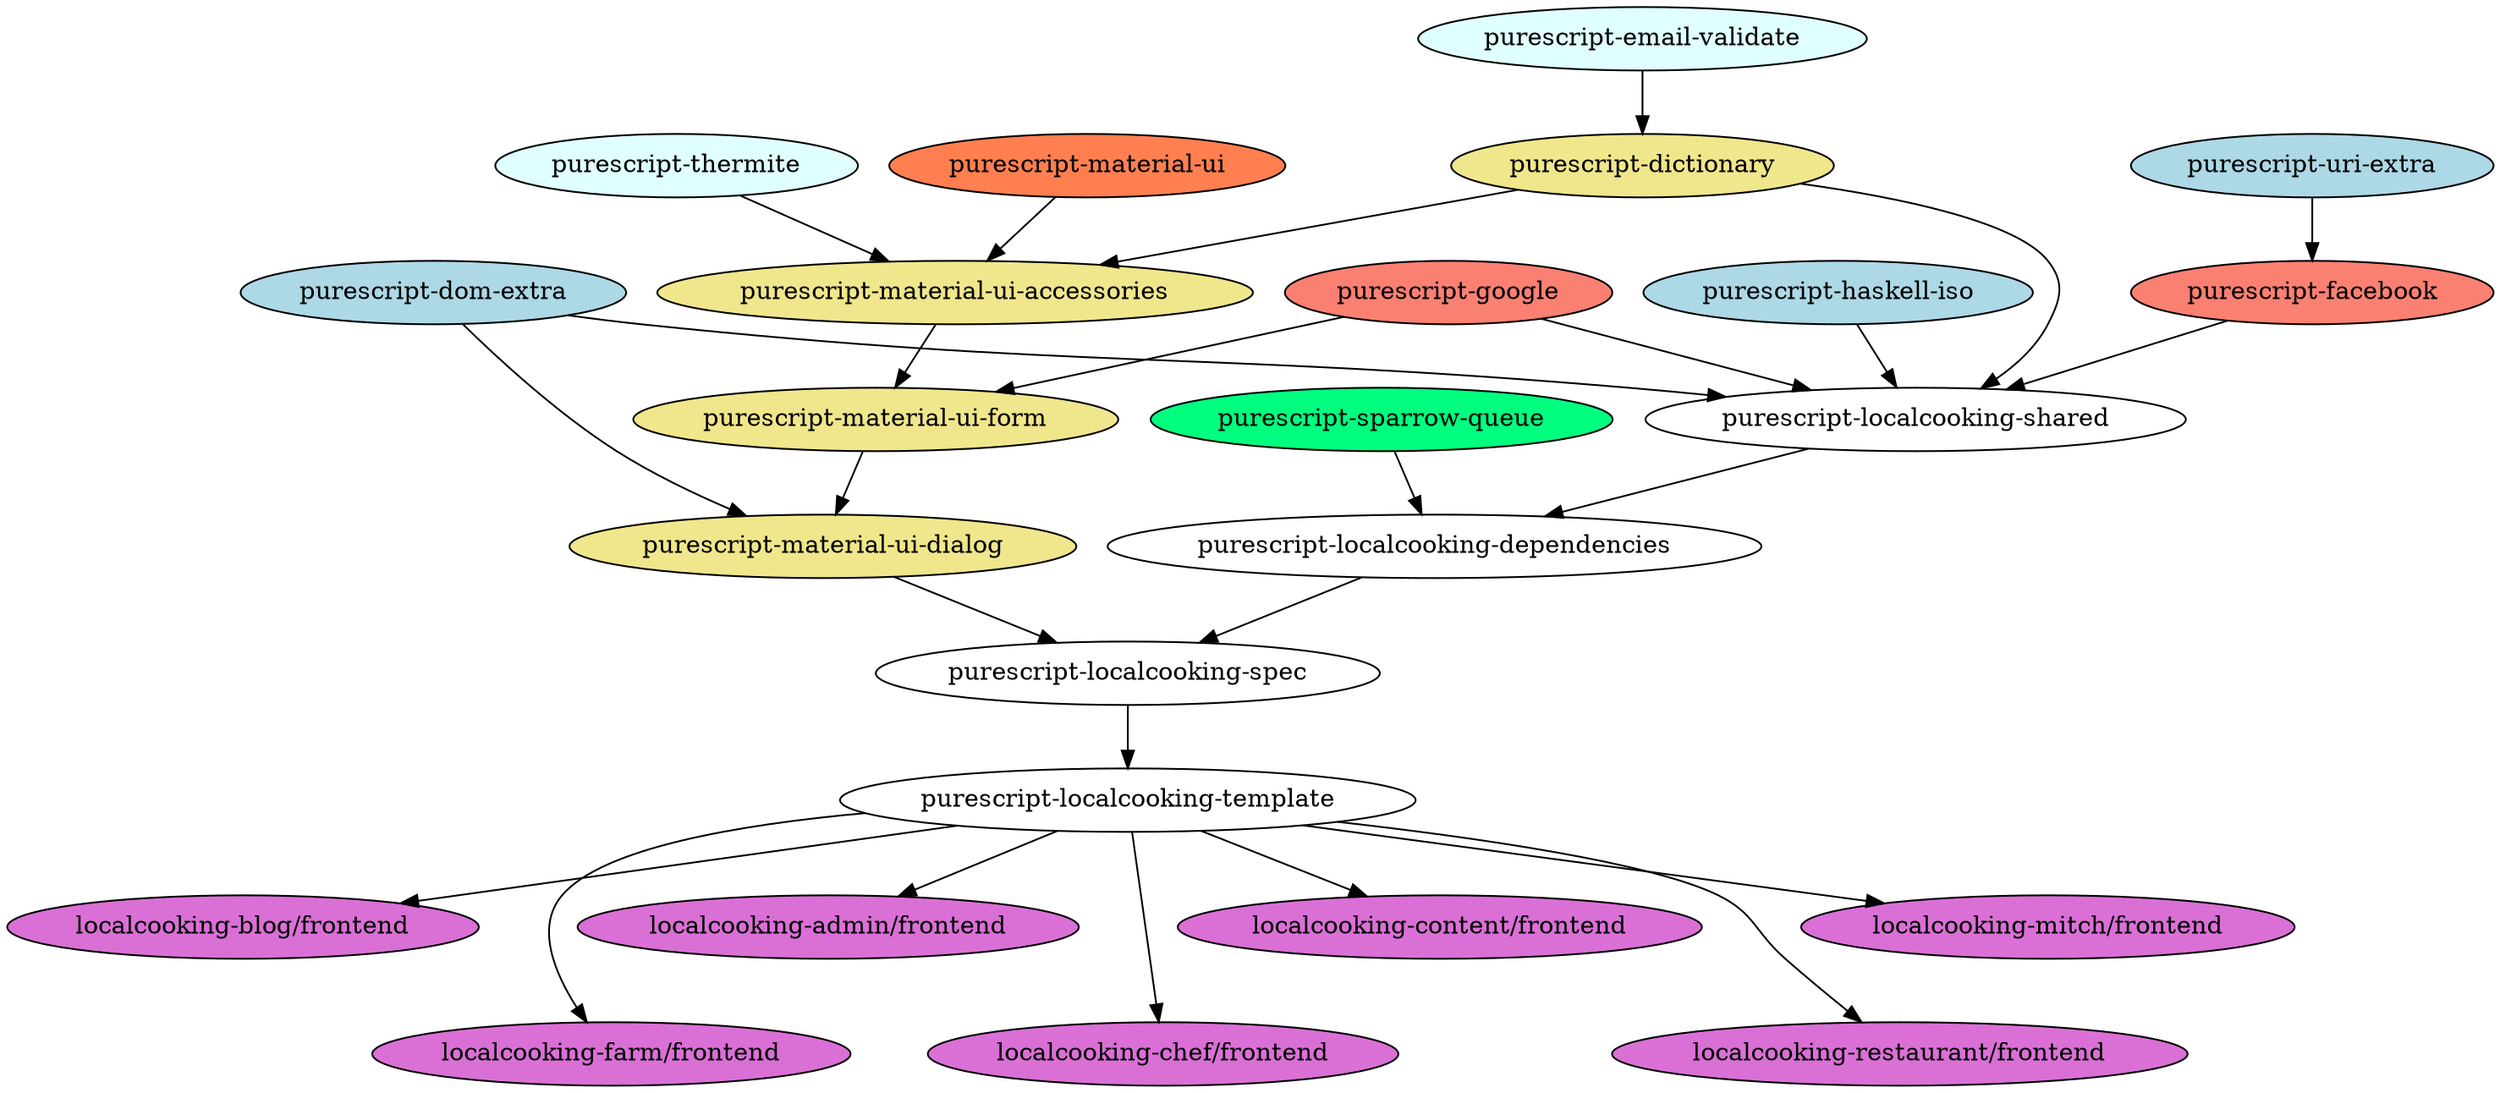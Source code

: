 digraph frontend {
  "purescript-email-validate" [fillcolor = lightcyan, style = filled];
  "purescript-thermite" [fillcolor = lightcyan, style = filled];
  "purescript-material-ui" [fillcolor = coral, style = filled];
  "purescript-uri-extra" [fillcolor = lightblue, style = filled];
  "purescript-dom-extra" [fillcolor = lightblue, style = filled];
  "purescript-haskell-iso" [fillcolor = lightblue, style = filled];
  "purescript-facebook" [fillcolor = salmon, style = filled];
  "purescript-google" [fillcolor = salmon, style = filled];
  "purescript-sparrow-queue" [fillcolor = springgreen, style = filled];
  "purescript-dictionary" [fillcolor = khaki, style = filled];
  "purescript-material-ui-accessories" [fillcolor = khaki, style = filled];
  "purescript-material-ui-form" [fillcolor = khaki, style = filled];
  "purescript-material-ui-dialog" [fillcolor = khaki, style = filled];
  "localcooking-blog/frontend" [fillcolor = orchid, style = filled];
  "localcooking-admin/frontend" [fillcolor = orchid, style = filled];
  "localcooking-content/frontend" [fillcolor = orchid, style = filled];
  "localcooking-mitch/frontend" [fillcolor = orchid, style = filled];
  "localcooking-chef/frontend" [fillcolor = orchid, style = filled];
  "localcooking-farm/frontend" [fillcolor = orchid, style = filled];
  "localcooking-restaurant/frontend" [fillcolor = orchid, style = filled];

  "purescript-email-validate" -> "purescript-dictionary";
  "purescript-uri-extra" -> "purescript-facebook";
  "purescript-thermite" -> "purescript-material-ui-accessories";
  "purescript-material-ui" -> "purescript-material-ui-accessories";
  "purescript-dictionary" -> "purescript-material-ui-accessories";
  "purescript-google" -> "purescript-material-ui-form";
  "purescript-material-ui-accessories" -> "purescript-material-ui-form";
  "purescript-dom-extra" -> "purescript-material-ui-dialog";
  "purescript-material-ui-form" -> "purescript-material-ui-dialog";
  "purescript-haskell-iso" -> "purescript-localcooking-shared";
  "purescript-dom-extra" -> "purescript-localcooking-shared";
  "purescript-facebook" -> "purescript-localcooking-shared";
  "purescript-google" -> "purescript-localcooking-shared";
  "purescript-dictionary" -> "purescript-localcooking-shared";
  "purescript-localcooking-shared" -> "purescript-localcooking-dependencies";
  "purescript-sparrow-queue" -> "purescript-localcooking-dependencies";
  "purescript-material-ui-dialog" -> "purescript-localcooking-spec";
  "purescript-localcooking-dependencies" -> "purescript-localcooking-spec";
  "purescript-localcooking-spec" -> "purescript-localcooking-template";
  "purescript-localcooking-template" -> "localcooking-admin/frontend";
  "purescript-localcooking-template" -> "localcooking-blog/frontend";
  "purescript-localcooking-template" -> "localcooking-content/frontend";
  "purescript-localcooking-template" -> "localcooking-mitch/frontend";
  "purescript-localcooking-template" -> "localcooking-farm/frontend";
  "purescript-localcooking-template" -> "localcooking-chef/frontend";
  "purescript-localcooking-template" -> "localcooking-restaurant/frontend";
  "localcooking-admin/frontend" -> "localcooking-farm/frontend" [ style = invis ];
  "localcooking-content/frontend" -> "localcooking-chef/frontend" [ style = invis ];
  "localcooking-mitch/frontend" -> "localcooking-restaurant/frontend" [ style = invis ];
  { rank = same; "localcooking-admin/frontend"; "localcooking-blog/frontend"; "localcooking-content/frontend"; "localcooking-mitch/frontend" }
  { rank = same; "localcooking-farm/frontend"; "localcooking-chef/frontend"; "localcooking-restaurant/frontend" }
}
